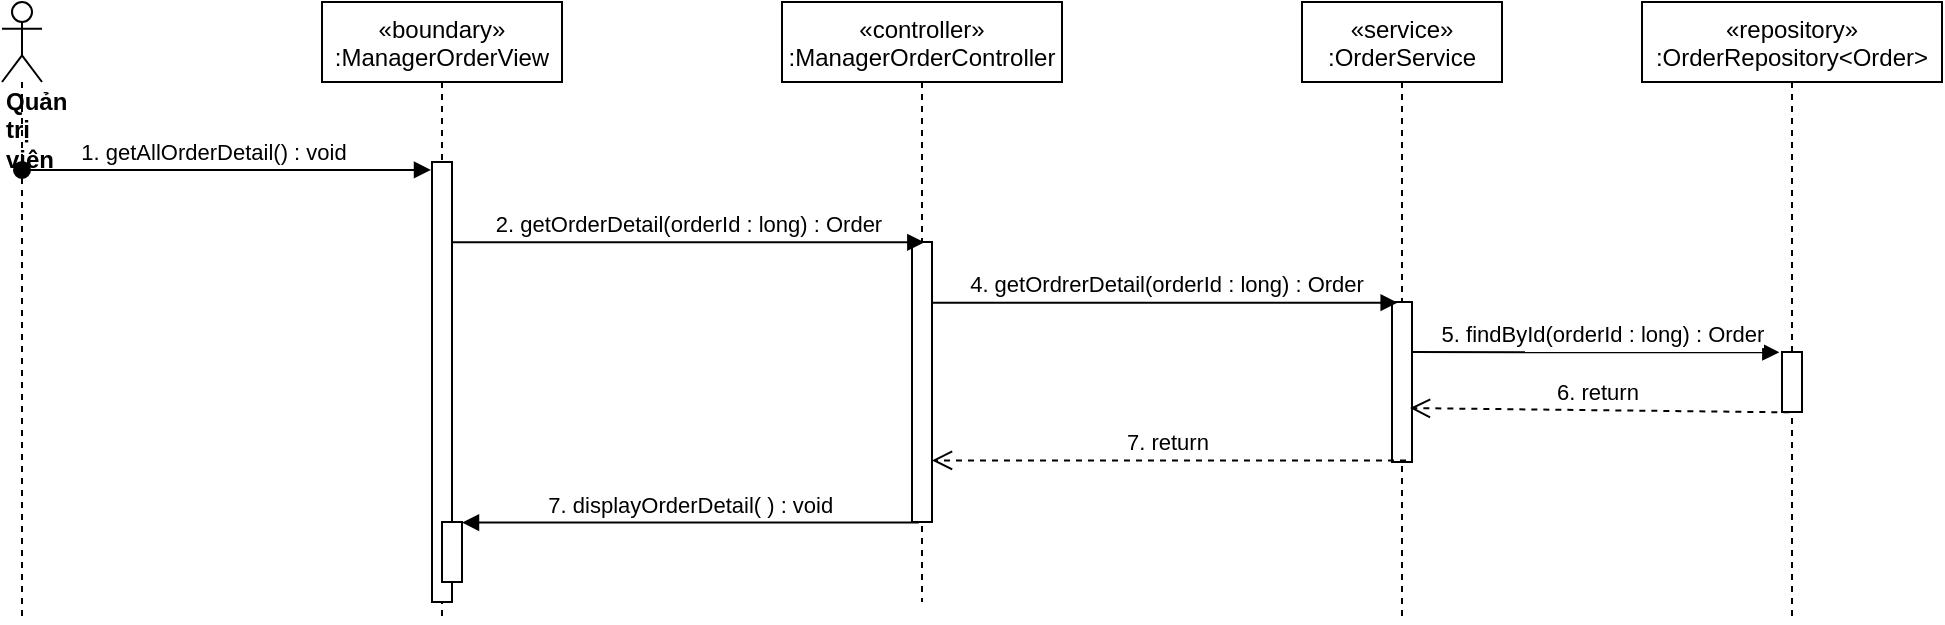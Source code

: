 <mxfile version="14.6.13" type="device"><diagram id="kgpKYQtTHZ0yAKxKKP6v" name="Page-1"><mxGraphModel dx="1108" dy="425" grid="1" gridSize="10" guides="1" tooltips="1" connect="1" arrows="1" fold="1" page="1" pageScale="1" pageWidth="850" pageHeight="1100" math="0" shadow="0"><root><mxCell id="0"/><mxCell id="1" parent="0"/><mxCell id="so8syPfikwCO4L0xtXpP-1" value="«boundary»&#10;:ManagerOrderView" style="shape=umlLifeline;perimeter=lifelinePerimeter;container=1;collapsible=0;recursiveResize=0;rounded=0;shadow=0;strokeWidth=1;" vertex="1" parent="1"><mxGeometry x="260" y="80" width="120" height="310" as="geometry"/></mxCell><mxCell id="so8syPfikwCO4L0xtXpP-2" value="" style="points=[];perimeter=orthogonalPerimeter;rounded=0;shadow=0;strokeWidth=1;" vertex="1" parent="so8syPfikwCO4L0xtXpP-1"><mxGeometry x="55" y="80" width="10" height="220" as="geometry"/></mxCell><mxCell id="so8syPfikwCO4L0xtXpP-3" value="" style="html=1;points=[];perimeter=orthogonalPerimeter;" vertex="1" parent="so8syPfikwCO4L0xtXpP-1"><mxGeometry x="60" y="260" width="10" height="30" as="geometry"/></mxCell><mxCell id="so8syPfikwCO4L0xtXpP-4" value="«controller»&#10;:ManagerOrderController" style="shape=umlLifeline;perimeter=lifelinePerimeter;container=1;collapsible=0;recursiveResize=0;rounded=0;shadow=0;strokeWidth=1;" vertex="1" parent="1"><mxGeometry x="490" y="80" width="140" height="300" as="geometry"/></mxCell><mxCell id="so8syPfikwCO4L0xtXpP-5" value="" style="points=[];perimeter=orthogonalPerimeter;rounded=0;shadow=0;strokeWidth=1;" vertex="1" parent="so8syPfikwCO4L0xtXpP-4"><mxGeometry x="65" y="120" width="10" height="140" as="geometry"/></mxCell><mxCell id="so8syPfikwCO4L0xtXpP-6" value="&lt;div&gt;&lt;b&gt;Quản trị viên&lt;/b&gt;&lt;/div&gt;" style="shape=umlLifeline;participant=umlActor;perimeter=lifelinePerimeter;whiteSpace=wrap;html=1;container=1;collapsible=0;recursiveResize=0;verticalAlign=top;spacingTop=36;outlineConnect=0;align=left;" vertex="1" parent="1"><mxGeometry x="100" y="80" width="20" height="310" as="geometry"/></mxCell><mxCell id="so8syPfikwCO4L0xtXpP-7" value="1. getAllOrderDetail() : void" style="verticalAlign=bottom;startArrow=oval;endArrow=block;startSize=8;shadow=0;strokeWidth=1;entryX=-0.05;entryY=0.018;entryDx=0;entryDy=0;entryPerimeter=0;" edge="1" parent="1" source="so8syPfikwCO4L0xtXpP-6" target="so8syPfikwCO4L0xtXpP-2"><mxGeometry x="-0.06" relative="1" as="geometry"><mxPoint x="100" y="170" as="sourcePoint"/><mxPoint as="offset"/></mxGeometry></mxCell><mxCell id="so8syPfikwCO4L0xtXpP-8" value="«service»&#10;:OrderService" style="shape=umlLifeline;perimeter=lifelinePerimeter;container=1;collapsible=0;recursiveResize=0;rounded=0;shadow=0;strokeWidth=1;" vertex="1" parent="1"><mxGeometry x="750" y="80" width="100" height="310" as="geometry"/></mxCell><mxCell id="so8syPfikwCO4L0xtXpP-9" value="" style="points=[];perimeter=orthogonalPerimeter;rounded=0;shadow=0;strokeWidth=1;" vertex="1" parent="so8syPfikwCO4L0xtXpP-8"><mxGeometry x="45" y="150" width="10" height="80" as="geometry"/></mxCell><mxCell id="so8syPfikwCO4L0xtXpP-10" value="2. getOrderDetail(orderId : long) : Order" style="html=1;verticalAlign=bottom;endArrow=block;entryX=0.617;entryY=0.001;entryDx=0;entryDy=0;entryPerimeter=0;" edge="1" parent="1" source="so8syPfikwCO4L0xtXpP-2" target="so8syPfikwCO4L0xtXpP-5"><mxGeometry width="80" relative="1" as="geometry"><mxPoint x="320" y="248" as="sourcePoint"/><mxPoint x="500" y="210" as="targetPoint"/></mxGeometry></mxCell><mxCell id="so8syPfikwCO4L0xtXpP-11" value="4. getOrdrerDetail(orderId : long) : Order" style="html=1;verticalAlign=bottom;endArrow=block;entryX=0.283;entryY=0.004;entryDx=0;entryDy=0;entryPerimeter=0;" edge="1" parent="1" source="so8syPfikwCO4L0xtXpP-5" target="so8syPfikwCO4L0xtXpP-9"><mxGeometry width="80" relative="1" as="geometry"><mxPoint x="670" y="210" as="sourcePoint"/><mxPoint x="760" y="280" as="targetPoint"/></mxGeometry></mxCell><mxCell id="so8syPfikwCO4L0xtXpP-12" value="«repository»&#10;:OrderRepository&lt;Order&gt;" style="shape=umlLifeline;perimeter=lifelinePerimeter;container=1;collapsible=0;recursiveResize=0;rounded=0;shadow=0;strokeWidth=1;" vertex="1" parent="1"><mxGeometry x="920" y="80" width="150" height="310" as="geometry"/></mxCell><mxCell id="so8syPfikwCO4L0xtXpP-13" value="" style="points=[];perimeter=orthogonalPerimeter;rounded=0;shadow=0;strokeWidth=1;" vertex="1" parent="so8syPfikwCO4L0xtXpP-12"><mxGeometry x="70" y="175" width="10" height="30" as="geometry"/></mxCell><mxCell id="so8syPfikwCO4L0xtXpP-14" value="5. findById(orderId : long) : Order" style="html=1;verticalAlign=bottom;endArrow=block;entryX=-0.133;entryY=0.004;entryDx=0;entryDy=0;entryPerimeter=0;exitX=1;exitY=0.313;exitDx=0;exitDy=0;exitPerimeter=0;" edge="1" parent="1" source="so8syPfikwCO4L0xtXpP-9" target="so8syPfikwCO4L0xtXpP-13"><mxGeometry x="0.041" width="80" relative="1" as="geometry"><mxPoint x="780" y="255" as="sourcePoint"/><mxPoint x="1000" y="190" as="targetPoint"/><mxPoint as="offset"/></mxGeometry></mxCell><mxCell id="so8syPfikwCO4L0xtXpP-15" value="6. return&amp;nbsp;" style="html=1;verticalAlign=bottom;endArrow=open;dashed=1;endSize=8;exitX=0.367;exitY=1.006;exitDx=0;exitDy=0;exitPerimeter=0;entryX=0.9;entryY=0.663;entryDx=0;entryDy=0;entryPerimeter=0;" edge="1" parent="1" source="so8syPfikwCO4L0xtXpP-13" target="so8syPfikwCO4L0xtXpP-9"><mxGeometry relative="1" as="geometry"><mxPoint x="1000" y="360" as="sourcePoint"/><mxPoint x="830" y="288" as="targetPoint"/></mxGeometry></mxCell><mxCell id="so8syPfikwCO4L0xtXpP-16" value="7. return&amp;nbsp;" style="html=1;verticalAlign=bottom;endArrow=open;dashed=1;endSize=8;exitX=0.7;exitY=0.99;exitDx=0;exitDy=0;exitPerimeter=0;" edge="1" parent="1" source="so8syPfikwCO4L0xtXpP-9" target="so8syPfikwCO4L0xtXpP-5"><mxGeometry relative="1" as="geometry"><mxPoint x="870" y="370" as="sourcePoint"/><mxPoint x="650" y="370" as="targetPoint"/></mxGeometry></mxCell><mxCell id="so8syPfikwCO4L0xtXpP-17" value="7. displayOrderDetail( ) : void" style="verticalAlign=bottom;endArrow=block;shadow=0;strokeWidth=1;exitX=0.34;exitY=1.002;exitDx=0;exitDy=0;exitPerimeter=0;" edge="1" parent="1" source="so8syPfikwCO4L0xtXpP-5" target="so8syPfikwCO4L0xtXpP-3"><mxGeometry relative="1" as="geometry"><mxPoint x="565" y="370" as="sourcePoint"/><mxPoint x="350" y="401" as="targetPoint"/></mxGeometry></mxCell></root></mxGraphModel></diagram></mxfile>